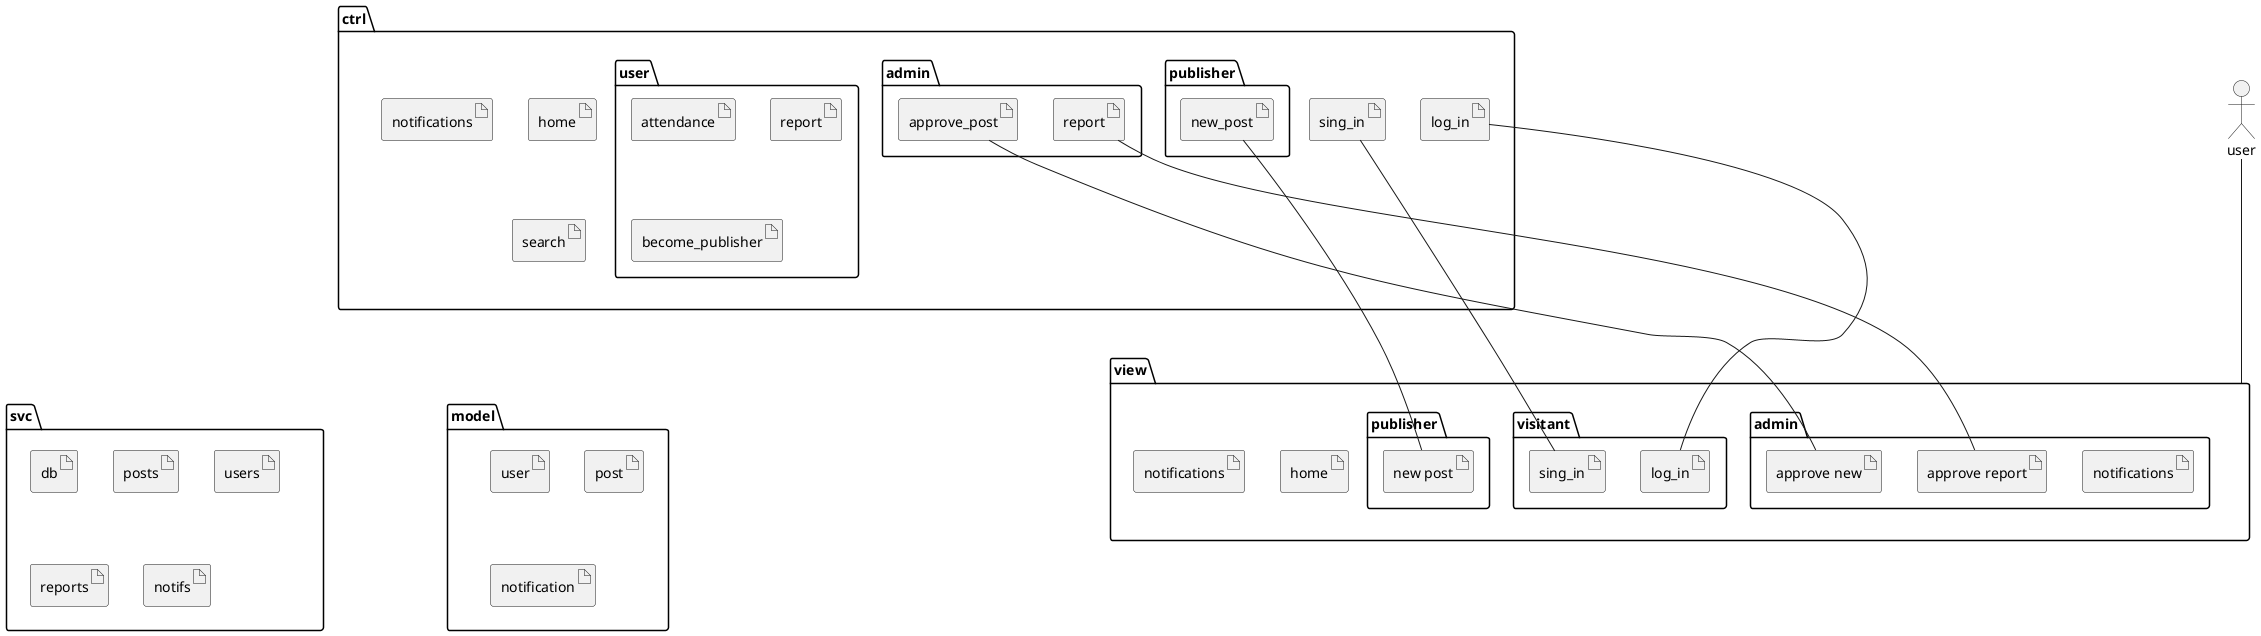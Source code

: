 @startuml packages

package ctrl {
    artifact "home" as home_ctrl
    artifact "log_in" as login_ctrl
    artifact "sing_in" as singin_ctrl

    artifact "notifications" as not_ctrl
    artifact "search" as publ_ctrl

    package "admin" as adm_ctrl {
        artifact "approve_post" as adm_new_ctrl
        artifact "report" as adm_rep_ctrl
    }

    package "publisher" as publisher_ctrl {
        artifact "new_post" as publisher_new_ctrl
    }

    package "user" as usr_ctrl {
        artifact "attendance" as usr_attend_ctrl
        artifact "report" as usr_rep_ctrl
        artifact "become_publisher" as usr_to_publisher_ctrl
    }
}

package svc {
    artifact "db" as db
    artifact "posts" as posts_svc
    artifact "users" as users_svc
    artifact "reports" as reports_svc
    artifact "notifs" as notif_svc
}

package view {

    artifact "home" as v_home
    artifact "notifications" as u_not
    
    package "admin" as adm_view {
        artifact "notifications" as a_not
        artifact "approve new" as adm_new_view
        artifact "approve report" as adm_rep_view
    }

    package "visitant" as vs_view {
        artifact "log_in" as login_view
        artifact "sing_in" as singin_view
    }

    package "publisher" as publisher_view {
        artifact "new post" as publisher_new_view
    }
    
}

package model {
    artifact "user" as user
    artifact "post" as post
    artifact "notification" as notif
}

actor user as stick

view--u[hidden]--ctrl
stick----view
ctrl--[hidden]--svc
ctrl--[hidden]--model

adm_new_view -u- adm_new_ctrl
adm_rep_view -u- adm_rep_ctrl

login_view -u- login_ctrl
singin_view -u- singin_ctrl

publisher_new_view -u- publisher_new_ctrl


@enduml
